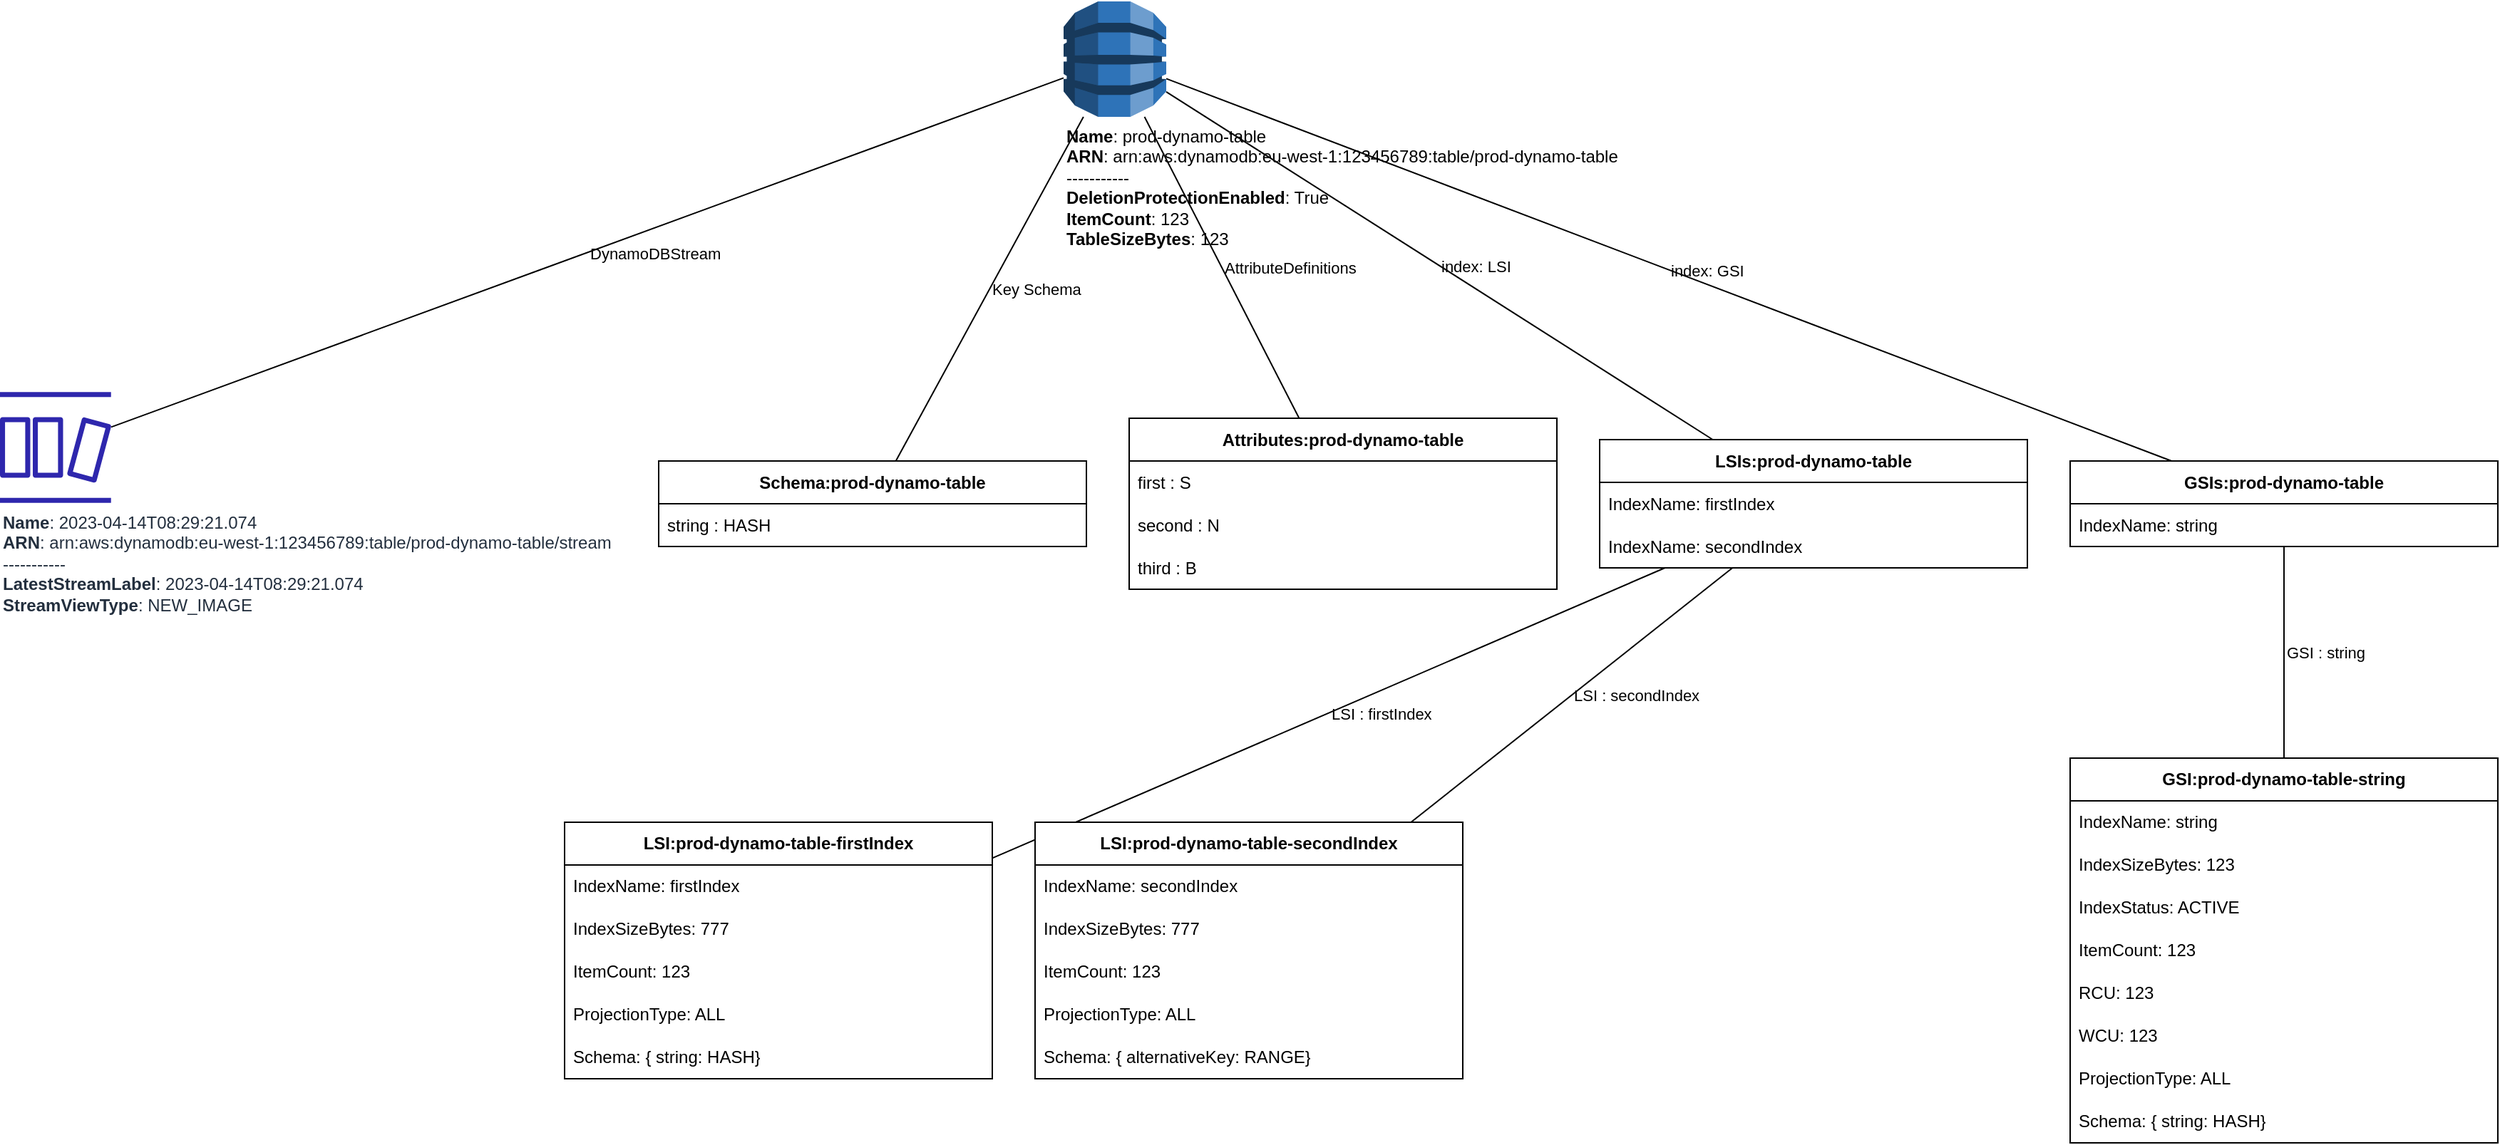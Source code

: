 <mxfile type="MultiCloud">
	<diagram id="diagram_1" name="AWS components">
		<mxGraphModel dx="1015" dy="661" grid="1" gridSize="10" guides="1" tooltips="1" connect="1" arrows="1" fold="1" page="1" pageScale="1" pageWidth="850" pageHeight="1100" math="0" shadow="0">
			<root>
				<mxCell id="0" />
				<mxCell id="1" parent="0" />
				<mxCell id="vertex:dynamo:arn:aws:dynamodb:eu-west-1:123456789:table/prod-dynamo-table" value="&lt;b&gt;Name&lt;/b&gt;: prod-dynamo-table&lt;BR&gt;&lt;b&gt;ARN&lt;/b&gt;: arn:aws:dynamodb:eu-west-1:123456789:table/prod-dynamo-table &lt;BR&gt;-----------&lt;BR&gt;&lt;b&gt;DeletionProtectionEnabled&lt;/b&gt;: True&lt;BR&gt;&lt;b&gt;ItemCount&lt;/b&gt;: 123&lt;BR&gt;&lt;b&gt;TableSizeBytes&lt;/b&gt;: 123" style="verticalLabelPosition=bottom;html=1;verticalAlign=top;aspect=fixed;align=left;pointerEvents=1;outlineConnect=0;dashed=0;verticalLabelPosition=bottom;verticalAlign=top;align=left;html=1;shape=mxgraph.aws3.dynamo_db;fillColor=#2E73B8;gradientColor=none;" parent="1" vertex="1">
					<!--vertex:prod-dynamo-table-->
					<mxGeometry width="72" height="81" as="geometry" x="746" />
				</mxCell>
				<mxCell id="vertex:dynamo_stream:arn:aws:dynamodb:eu-west-1:123456789:table/prod-dynamo-table/stream" value="&lt;b&gt;Name&lt;/b&gt;: 2023-04-14T08:29:21.074&lt;BR&gt;&lt;b&gt;ARN&lt;/b&gt;: arn:aws:dynamodb:eu-west-1:123456789:table/prod-dynamo-table/stream &lt;BR&gt;-----------&lt;BR&gt;&lt;b&gt;LatestStreamLabel&lt;/b&gt;: 2023-04-14T08:29:21.074&lt;BR&gt;&lt;b&gt;StreamViewType&lt;/b&gt;: NEW_IMAGE" style="verticalLabelPosition=bottom;html=1;verticalAlign=top;aspect=fixed;align=left;pointerEvents=1;sketch=0;outlineConnect=0;fontColor=#232F3E;gradientColor=none;fillColor=#2E27AD;strokeColor=none;dashed=0;verticalLabelPosition=bottom;verticalAlign=top;align=left;html=1;fontSize=12;fontStyle=0;aspect=fixed;pointerEvents=1;shape=mxgraph.aws4.dynamodb_stream" parent="1" vertex="1">
					<!--vertex:2023-04-14T08:29:21.074-->
					<mxGeometry width="78" height="78" as="geometry" y="274" />
				</mxCell>
				<mxCell id="edge:dynamo:arn:aws:dynamodb:eu-west-1:123456789:table/prod-dynamo-table:to:dynamo_stream:arn:aws:dynamodb:eu-west-1:123456789:table/prod-dynamo-table/stream" style="endFill=0;endArrow=none;endArrow=none;" parent="1" source="vertex:dynamo:arn:aws:dynamodb:eu-west-1:123456789:table/prod-dynamo-table" target="vertex:dynamo_stream:arn:aws:dynamodb:eu-west-1:123456789:table/prod-dynamo-table/stream" edge="2">
					<!--edge:dynamo:arn:aws:dynamodb:eu-west-1:123456789:table/prod-dynamo-table:to:dynamo_stream:arn:aws:dynamodb:eu-west-1:123456789:table/prod-dynamo-table/stream-->
					<mxGeometry as="geometry" />
				</mxCell>
				<mxCell id="label:dynamo:arn:aws:dynamodb:eu-west-1:123456789:table/prod-dynamo-table:to:dynamo_stream:arn:aws:dynamodb:eu-west-1:123456789:table/prod-dynamo-table/stream" value="DynamoDBStream" style="edgeLabel;html=1;align=left;verticalAlign=middle;resizable=0;points=[];labelBackgroundColor=none;" parent="edge:dynamo:arn:aws:dynamodb:eu-west-1:123456789:table/prod-dynamo-table:to:dynamo_stream:arn:aws:dynamodb:eu-west-1:123456789:table/prod-dynamo-table/stream" vertex="1" connectable="0">
					<mxGeometry relative="1" as="geometry">
						<mxPoint as="offset" />
					</mxGeometry>
				</mxCell>
				<mxCell id="vertex:Schema:prod-dynamo-table:list" value="&lt;b&gt;Schema:prod-dynamo-table&lt;/b&gt;" style="swimlane;fontStyle=0;childLayout=stackLayout;horizontal=1;startSize=30;horizontalStack=0;resizeParent=1;resizeParentMax=0;resizeLast=0;collapsible=1;marginBottom=0;whiteSpace=wrap;html=1;" parent="1" vertex="1">
					<mxGeometry width="300" height="60" as="geometry" x="462" y="322.5" />
				</mxCell>
				<mxCell id="vertex:Schema:prod-dynamo-table:row:0" value="string : HASH" style="text;strokeColor=none;fillColor=none;align=left;verticalAlign=middle;spacingLeft=4;spacingRight=4;overflow=hidden;points=[[0,0.5],[1,0.5]];portConstraint=eastwest;rotatable=0;whiteSpace=wrap;html=1;" parent="vertex:Schema:prod-dynamo-table:list" vertex="1">
					<mxGeometry width="300" height="30" as="geometry" y="30" />
				</mxCell>
				<mxCell id="edge:dynamo:arn:aws:dynamodb:eu-west-1:123456789:table/prod-dynamo-table:to:Schema:prod-dynamo-table:list" style="endFill=0;endArrow=none;endArrow=none;" parent="1" source="vertex:dynamo:arn:aws:dynamodb:eu-west-1:123456789:table/prod-dynamo-table" target="vertex:Schema:prod-dynamo-table:list" edge="2">
					<!--edge:dynamo:arn:aws:dynamodb:eu-west-1:123456789:table/prod-dynamo-table:to:Schema:prod-dynamo-table:list-->
					<mxGeometry as="geometry" />
				</mxCell>
				<mxCell id="label:dynamo:arn:aws:dynamodb:eu-west-1:123456789:table/prod-dynamo-table:to:Schema:prod-dynamo-table:list" value="Key Schema" style="edgeLabel;html=1;align=left;verticalAlign=middle;resizable=0;points=[];labelBackgroundColor=none;" parent="edge:dynamo:arn:aws:dynamodb:eu-west-1:123456789:table/prod-dynamo-table:to:Schema:prod-dynamo-table:list" vertex="1" connectable="0">
					<mxGeometry relative="1" as="geometry">
						<mxPoint as="offset" />
					</mxGeometry>
				</mxCell>
				<mxCell id="vertex:Attributes:prod-dynamo-table:list" value="&lt;b&gt;Attributes:prod-dynamo-table&lt;/b&gt;" style="swimlane;fontStyle=0;childLayout=stackLayout;horizontal=1;startSize=30;horizontalStack=0;resizeParent=1;resizeParentMax=0;resizeLast=0;collapsible=1;marginBottom=0;whiteSpace=wrap;html=1;" parent="1" vertex="1">
					<mxGeometry width="300" height="120" as="geometry" x="792" y="292.5" />
				</mxCell>
				<mxCell id="vertex:Attributes:prod-dynamo-table:row:0" value="first : S" style="text;strokeColor=none;fillColor=none;align=left;verticalAlign=middle;spacingLeft=4;spacingRight=4;overflow=hidden;points=[[0,0.5],[1,0.5]];portConstraint=eastwest;rotatable=0;whiteSpace=wrap;html=1;" parent="vertex:Attributes:prod-dynamo-table:list" vertex="1">
					<mxGeometry width="300" height="30" as="geometry" y="30" />
				</mxCell>
				<mxCell id="vertex:Attributes:prod-dynamo-table:row:1" value="second : N" style="text;strokeColor=none;fillColor=none;align=left;verticalAlign=middle;spacingLeft=4;spacingRight=4;overflow=hidden;points=[[0,0.5],[1,0.5]];portConstraint=eastwest;rotatable=0;whiteSpace=wrap;html=1;" parent="vertex:Attributes:prod-dynamo-table:list" vertex="1">
					<mxGeometry width="300" height="30" as="geometry" y="60" />
				</mxCell>
				<mxCell id="vertex:Attributes:prod-dynamo-table:row:2" value="third : B" style="text;strokeColor=none;fillColor=none;align=left;verticalAlign=middle;spacingLeft=4;spacingRight=4;overflow=hidden;points=[[0,0.5],[1,0.5]];portConstraint=eastwest;rotatable=0;whiteSpace=wrap;html=1;" parent="vertex:Attributes:prod-dynamo-table:list" vertex="1">
					<mxGeometry width="300" height="30" as="geometry" y="90" />
				</mxCell>
				<mxCell id="edge:dynamo:arn:aws:dynamodb:eu-west-1:123456789:table/prod-dynamo-table:to:Attributes:prod-dynamo-table:list" style="endFill=0;endArrow=none;endArrow=none;" parent="1" source="vertex:dynamo:arn:aws:dynamodb:eu-west-1:123456789:table/prod-dynamo-table" target="vertex:Attributes:prod-dynamo-table:list" edge="2">
					<!--edge:dynamo:arn:aws:dynamodb:eu-west-1:123456789:table/prod-dynamo-table:to:Attributes:prod-dynamo-table:list-->
					<mxGeometry as="geometry" />
				</mxCell>
				<mxCell id="label:dynamo:arn:aws:dynamodb:eu-west-1:123456789:table/prod-dynamo-table:to:Attributes:prod-dynamo-table:list" value="AttributeDefinitions" style="edgeLabel;html=1;align=left;verticalAlign=middle;resizable=0;points=[];labelBackgroundColor=none;" parent="edge:dynamo:arn:aws:dynamodb:eu-west-1:123456789:table/prod-dynamo-table:to:Attributes:prod-dynamo-table:list" vertex="1" connectable="0">
					<mxGeometry relative="1" as="geometry">
						<mxPoint as="offset" />
					</mxGeometry>
				</mxCell>
				<mxCell id="vertex:LSIs:prod-dynamo-table:list" value="&lt;b&gt;LSIs:prod-dynamo-table&lt;/b&gt;" style="swimlane;fontStyle=0;childLayout=stackLayout;horizontal=1;startSize=30;horizontalStack=0;resizeParent=1;resizeParentMax=0;resizeLast=0;collapsible=1;marginBottom=0;whiteSpace=wrap;html=1;" parent="1" vertex="1">
					<mxGeometry width="300" height="90" as="geometry" x="1122" y="307.5" />
				</mxCell>
				<mxCell id="vertex:LSIs:prod-dynamo-table:row:0" value="IndexName: firstIndex" style="text;strokeColor=none;fillColor=none;align=left;verticalAlign=middle;spacingLeft=4;spacingRight=4;overflow=hidden;points=[[0,0.5],[1,0.5]];portConstraint=eastwest;rotatable=0;whiteSpace=wrap;html=1;" parent="vertex:LSIs:prod-dynamo-table:list" vertex="1">
					<mxGeometry width="300" height="30" as="geometry" y="30" />
				</mxCell>
				<mxCell id="vertex:LSIs:prod-dynamo-table:row:1" value="IndexName: secondIndex" style="text;strokeColor=none;fillColor=none;align=left;verticalAlign=middle;spacingLeft=4;spacingRight=4;overflow=hidden;points=[[0,0.5],[1,0.5]];portConstraint=eastwest;rotatable=0;whiteSpace=wrap;html=1;" parent="vertex:LSIs:prod-dynamo-table:list" vertex="1">
					<mxGeometry width="300" height="30" as="geometry" y="60" />
				</mxCell>
				<mxCell id="edge:dynamo:arn:aws:dynamodb:eu-west-1:123456789:table/prod-dynamo-table:to:LSIs:prod-dynamo-table:list" style="endFill=0;endArrow=none;endArrow=none;" parent="1" source="vertex:dynamo:arn:aws:dynamodb:eu-west-1:123456789:table/prod-dynamo-table" target="vertex:LSIs:prod-dynamo-table:list" edge="2">
					<!--edge:dynamo:arn:aws:dynamodb:eu-west-1:123456789:table/prod-dynamo-table:to:LSIs:prod-dynamo-table:list-->
					<mxGeometry as="geometry" />
				</mxCell>
				<mxCell id="label:dynamo:arn:aws:dynamodb:eu-west-1:123456789:table/prod-dynamo-table:to:LSIs:prod-dynamo-table:list" value="index: LSI" style="edgeLabel;html=1;align=left;verticalAlign=middle;resizable=0;points=[];labelBackgroundColor=none;" parent="edge:dynamo:arn:aws:dynamodb:eu-west-1:123456789:table/prod-dynamo-table:to:LSIs:prod-dynamo-table:list" vertex="1" connectable="0">
					<mxGeometry relative="1" as="geometry">
						<mxPoint as="offset" />
					</mxGeometry>
				</mxCell>
				<mxCell id="vertex:LSI:prod-dynamo-table-firstIndex:list" value="&lt;b&gt;LSI:prod-dynamo-table-firstIndex&lt;/b&gt;" style="swimlane;fontStyle=0;childLayout=stackLayout;horizontal=1;startSize=30;horizontalStack=0;resizeParent=1;resizeParentMax=0;resizeLast=0;collapsible=1;marginBottom=0;whiteSpace=wrap;html=1;" parent="1" vertex="1">
					<mxGeometry width="300" height="180" as="geometry" x="396" y="576" />
				</mxCell>
				<mxCell id="vertex:LSI:prod-dynamo-table-firstIndex:row:0" value="IndexName: firstIndex" style="text;strokeColor=none;fillColor=none;align=left;verticalAlign=middle;spacingLeft=4;spacingRight=4;overflow=hidden;points=[[0,0.5],[1,0.5]];portConstraint=eastwest;rotatable=0;whiteSpace=wrap;html=1;" parent="vertex:LSI:prod-dynamo-table-firstIndex:list" vertex="1">
					<mxGeometry width="300" height="30" as="geometry" y="30" />
				</mxCell>
				<mxCell id="vertex:LSI:prod-dynamo-table-firstIndex:row:1" value="IndexSizeBytes: 777" style="text;strokeColor=none;fillColor=none;align=left;verticalAlign=middle;spacingLeft=4;spacingRight=4;overflow=hidden;points=[[0,0.5],[1,0.5]];portConstraint=eastwest;rotatable=0;whiteSpace=wrap;html=1;" parent="vertex:LSI:prod-dynamo-table-firstIndex:list" vertex="1">
					<mxGeometry width="300" height="30" as="geometry" y="60" />
				</mxCell>
				<mxCell id="vertex:LSI:prod-dynamo-table-firstIndex:row:2" value="ItemCount: 123" style="text;strokeColor=none;fillColor=none;align=left;verticalAlign=middle;spacingLeft=4;spacingRight=4;overflow=hidden;points=[[0,0.5],[1,0.5]];portConstraint=eastwest;rotatable=0;whiteSpace=wrap;html=1;" parent="vertex:LSI:prod-dynamo-table-firstIndex:list" vertex="1">
					<mxGeometry width="300" height="30" as="geometry" y="90" />
				</mxCell>
				<mxCell id="vertex:LSI:prod-dynamo-table-firstIndex:row:3" value="ProjectionType: ALL" style="text;strokeColor=none;fillColor=none;align=left;verticalAlign=middle;spacingLeft=4;spacingRight=4;overflow=hidden;points=[[0,0.5],[1,0.5]];portConstraint=eastwest;rotatable=0;whiteSpace=wrap;html=1;" parent="vertex:LSI:prod-dynamo-table-firstIndex:list" vertex="1">
					<mxGeometry width="300" height="30" as="geometry" y="120" />
				</mxCell>
				<mxCell id="vertex:LSI:prod-dynamo-table-firstIndex:row:4" value="Schema: { string: HASH}" style="text;strokeColor=none;fillColor=none;align=left;verticalAlign=middle;spacingLeft=4;spacingRight=4;overflow=hidden;points=[[0,0.5],[1,0.5]];portConstraint=eastwest;rotatable=0;whiteSpace=wrap;html=1;" parent="vertex:LSI:prod-dynamo-table-firstIndex:list" vertex="1">
					<mxGeometry width="300" height="30" as="geometry" y="150" />
				</mxCell>
				<mxCell id="edge:LSIs:prod-dynamo-table:list:to:LSI:prod-dynamo-table-firstIndex:list" style="endFill=0;endArrow=none;endArrow=none;" parent="1" source="vertex:LSIs:prod-dynamo-table:list" target="vertex:LSI:prod-dynamo-table-firstIndex:list" edge="2">
					<!--edge:LSIs:prod-dynamo-table:list:to:LSI:prod-dynamo-table-firstIndex:list-->
					<mxGeometry as="geometry" />
				</mxCell>
				<mxCell id="label:LSIs:prod-dynamo-table:list:to:LSI:prod-dynamo-table-firstIndex:list" value="LSI : firstIndex" style="edgeLabel;html=1;align=left;verticalAlign=middle;resizable=0;points=[];labelBackgroundColor=none;" parent="edge:LSIs:prod-dynamo-table:list:to:LSI:prod-dynamo-table-firstIndex:list" vertex="1" connectable="0">
					<mxGeometry relative="1" as="geometry">
						<mxPoint as="offset" />
					</mxGeometry>
				</mxCell>
				<mxCell id="vertex:LSI:prod-dynamo-table-secondIndex:list" value="&lt;b&gt;LSI:prod-dynamo-table-secondIndex&lt;/b&gt;" style="swimlane;fontStyle=0;childLayout=stackLayout;horizontal=1;startSize=30;horizontalStack=0;resizeParent=1;resizeParentMax=0;resizeLast=0;collapsible=1;marginBottom=0;whiteSpace=wrap;html=1;" parent="1" vertex="1">
					<mxGeometry width="300" height="180" as="geometry" x="726" y="576" />
				</mxCell>
				<mxCell id="vertex:LSI:prod-dynamo-table-secondIndex:row:0" value="IndexName: secondIndex" style="text;strokeColor=none;fillColor=none;align=left;verticalAlign=middle;spacingLeft=4;spacingRight=4;overflow=hidden;points=[[0,0.5],[1,0.5]];portConstraint=eastwest;rotatable=0;whiteSpace=wrap;html=1;" parent="vertex:LSI:prod-dynamo-table-secondIndex:list" vertex="1">
					<mxGeometry width="300" height="30" as="geometry" y="30" />
				</mxCell>
				<mxCell id="vertex:LSI:prod-dynamo-table-secondIndex:row:1" value="IndexSizeBytes: 777" style="text;strokeColor=none;fillColor=none;align=left;verticalAlign=middle;spacingLeft=4;spacingRight=4;overflow=hidden;points=[[0,0.5],[1,0.5]];portConstraint=eastwest;rotatable=0;whiteSpace=wrap;html=1;" parent="vertex:LSI:prod-dynamo-table-secondIndex:list" vertex="1">
					<mxGeometry width="300" height="30" as="geometry" y="60" />
				</mxCell>
				<mxCell id="vertex:LSI:prod-dynamo-table-secondIndex:row:2" value="ItemCount: 123" style="text;strokeColor=none;fillColor=none;align=left;verticalAlign=middle;spacingLeft=4;spacingRight=4;overflow=hidden;points=[[0,0.5],[1,0.5]];portConstraint=eastwest;rotatable=0;whiteSpace=wrap;html=1;" parent="vertex:LSI:prod-dynamo-table-secondIndex:list" vertex="1">
					<mxGeometry width="300" height="30" as="geometry" y="90" />
				</mxCell>
				<mxCell id="vertex:LSI:prod-dynamo-table-secondIndex:row:3" value="ProjectionType: ALL" style="text;strokeColor=none;fillColor=none;align=left;verticalAlign=middle;spacingLeft=4;spacingRight=4;overflow=hidden;points=[[0,0.5],[1,0.5]];portConstraint=eastwest;rotatable=0;whiteSpace=wrap;html=1;" parent="vertex:LSI:prod-dynamo-table-secondIndex:list" vertex="1">
					<mxGeometry width="300" height="30" as="geometry" y="120" />
				</mxCell>
				<mxCell id="vertex:LSI:prod-dynamo-table-secondIndex:row:4" value="Schema: { alternativeKey: RANGE}" style="text;strokeColor=none;fillColor=none;align=left;verticalAlign=middle;spacingLeft=4;spacingRight=4;overflow=hidden;points=[[0,0.5],[1,0.5]];portConstraint=eastwest;rotatable=0;whiteSpace=wrap;html=1;" parent="vertex:LSI:prod-dynamo-table-secondIndex:list" vertex="1">
					<mxGeometry width="300" height="30" as="geometry" y="150" />
				</mxCell>
				<mxCell id="edge:LSIs:prod-dynamo-table:list:to:LSI:prod-dynamo-table-secondIndex:list" style="endFill=0;endArrow=none;endArrow=none;" parent="1" source="vertex:LSIs:prod-dynamo-table:list" target="vertex:LSI:prod-dynamo-table-secondIndex:list" edge="2">
					<!--edge:LSIs:prod-dynamo-table:list:to:LSI:prod-dynamo-table-secondIndex:list-->
					<mxGeometry as="geometry" />
				</mxCell>
				<mxCell id="label:LSIs:prod-dynamo-table:list:to:LSI:prod-dynamo-table-secondIndex:list" value="LSI : secondIndex" style="edgeLabel;html=1;align=left;verticalAlign=middle;resizable=0;points=[];labelBackgroundColor=none;" parent="edge:LSIs:prod-dynamo-table:list:to:LSI:prod-dynamo-table-secondIndex:list" vertex="1" connectable="0">
					<mxGeometry relative="1" as="geometry">
						<mxPoint as="offset" />
					</mxGeometry>
				</mxCell>
				<mxCell id="vertex:GSIs:prod-dynamo-table:list" value="&lt;b&gt;GSIs:prod-dynamo-table&lt;/b&gt;" style="swimlane;fontStyle=0;childLayout=stackLayout;horizontal=1;startSize=30;horizontalStack=0;resizeParent=1;resizeParentMax=0;resizeLast=0;collapsible=1;marginBottom=0;whiteSpace=wrap;html=1;" parent="1" vertex="1">
					<mxGeometry width="300" height="60" as="geometry" x="1452" y="322.5" />
				</mxCell>
				<mxCell id="vertex:GSIs:prod-dynamo-table:row:0" value="IndexName: string" style="text;strokeColor=none;fillColor=none;align=left;verticalAlign=middle;spacingLeft=4;spacingRight=4;overflow=hidden;points=[[0,0.5],[1,0.5]];portConstraint=eastwest;rotatable=0;whiteSpace=wrap;html=1;" parent="vertex:GSIs:prod-dynamo-table:list" vertex="1">
					<mxGeometry width="300" height="30" as="geometry" y="30" />
				</mxCell>
				<mxCell id="edge:dynamo:arn:aws:dynamodb:eu-west-1:123456789:table/prod-dynamo-table:to:GSIs:prod-dynamo-table:list" style="endFill=0;endArrow=none;endArrow=none;" parent="1" source="vertex:dynamo:arn:aws:dynamodb:eu-west-1:123456789:table/prod-dynamo-table" target="vertex:GSIs:prod-dynamo-table:list" edge="2">
					<!--edge:dynamo:arn:aws:dynamodb:eu-west-1:123456789:table/prod-dynamo-table:to:GSIs:prod-dynamo-table:list-->
					<mxGeometry as="geometry" />
				</mxCell>
				<mxCell id="label:dynamo:arn:aws:dynamodb:eu-west-1:123456789:table/prod-dynamo-table:to:GSIs:prod-dynamo-table:list" value="index: GSI" style="edgeLabel;html=1;align=left;verticalAlign=middle;resizable=0;points=[];labelBackgroundColor=none;" parent="edge:dynamo:arn:aws:dynamodb:eu-west-1:123456789:table/prod-dynamo-table:to:GSIs:prod-dynamo-table:list" vertex="1" connectable="0">
					<mxGeometry relative="1" as="geometry">
						<mxPoint as="offset" />
					</mxGeometry>
				</mxCell>
				<mxCell id="vertex:GSI:prod-dynamo-table-string:list" value="&lt;b&gt;GSI:prod-dynamo-table-string&lt;/b&gt;" style="swimlane;fontStyle=0;childLayout=stackLayout;horizontal=1;startSize=30;horizontalStack=0;resizeParent=1;resizeParentMax=0;resizeLast=0;collapsible=1;marginBottom=0;whiteSpace=wrap;html=1;" parent="1" vertex="1">
					<mxGeometry width="300" height="270" as="geometry" x="1452" y="531" />
				</mxCell>
				<mxCell id="vertex:GSI:prod-dynamo-table-string:row:0" value="IndexName: string" style="text;strokeColor=none;fillColor=none;align=left;verticalAlign=middle;spacingLeft=4;spacingRight=4;overflow=hidden;points=[[0,0.5],[1,0.5]];portConstraint=eastwest;rotatable=0;whiteSpace=wrap;html=1;" parent="vertex:GSI:prod-dynamo-table-string:list" vertex="1">
					<mxGeometry width="300" height="30" as="geometry" y="30" />
				</mxCell>
				<mxCell id="vertex:GSI:prod-dynamo-table-string:row:1" value="IndexSizeBytes: 123" style="text;strokeColor=none;fillColor=none;align=left;verticalAlign=middle;spacingLeft=4;spacingRight=4;overflow=hidden;points=[[0,0.5],[1,0.5]];portConstraint=eastwest;rotatable=0;whiteSpace=wrap;html=1;" parent="vertex:GSI:prod-dynamo-table-string:list" vertex="1">
					<mxGeometry width="300" height="30" as="geometry" y="60" />
				</mxCell>
				<mxCell id="vertex:GSI:prod-dynamo-table-string:row:2" value="IndexStatus: ACTIVE" style="text;strokeColor=none;fillColor=none;align=left;verticalAlign=middle;spacingLeft=4;spacingRight=4;overflow=hidden;points=[[0,0.5],[1,0.5]];portConstraint=eastwest;rotatable=0;whiteSpace=wrap;html=1;" parent="vertex:GSI:prod-dynamo-table-string:list" vertex="1">
					<mxGeometry width="300" height="30" as="geometry" y="90" />
				</mxCell>
				<mxCell id="vertex:GSI:prod-dynamo-table-string:row:3" value="ItemCount: 123" style="text;strokeColor=none;fillColor=none;align=left;verticalAlign=middle;spacingLeft=4;spacingRight=4;overflow=hidden;points=[[0,0.5],[1,0.5]];portConstraint=eastwest;rotatable=0;whiteSpace=wrap;html=1;" parent="vertex:GSI:prod-dynamo-table-string:list" vertex="1">
					<mxGeometry width="300" height="30" as="geometry" y="120" />
				</mxCell>
				<mxCell id="vertex:GSI:prod-dynamo-table-string:row:4" value="RCU: 123" style="text;strokeColor=none;fillColor=none;align=left;verticalAlign=middle;spacingLeft=4;spacingRight=4;overflow=hidden;points=[[0,0.5],[1,0.5]];portConstraint=eastwest;rotatable=0;whiteSpace=wrap;html=1;" parent="vertex:GSI:prod-dynamo-table-string:list" vertex="1">
					<mxGeometry width="300" height="30" as="geometry" y="150" />
				</mxCell>
				<mxCell id="vertex:GSI:prod-dynamo-table-string:row:5" value="WCU: 123" style="text;strokeColor=none;fillColor=none;align=left;verticalAlign=middle;spacingLeft=4;spacingRight=4;overflow=hidden;points=[[0,0.5],[1,0.5]];portConstraint=eastwest;rotatable=0;whiteSpace=wrap;html=1;" parent="vertex:GSI:prod-dynamo-table-string:list" vertex="1">
					<mxGeometry width="300" height="30" as="geometry" y="180" />
				</mxCell>
				<mxCell id="vertex:GSI:prod-dynamo-table-string:row:6" value="ProjectionType: ALL" style="text;strokeColor=none;fillColor=none;align=left;verticalAlign=middle;spacingLeft=4;spacingRight=4;overflow=hidden;points=[[0,0.5],[1,0.5]];portConstraint=eastwest;rotatable=0;whiteSpace=wrap;html=1;" parent="vertex:GSI:prod-dynamo-table-string:list" vertex="1">
					<mxGeometry width="300" height="30" as="geometry" y="210" />
				</mxCell>
				<mxCell id="vertex:GSI:prod-dynamo-table-string:row:7" value="Schema: { string: HASH}" style="text;strokeColor=none;fillColor=none;align=left;verticalAlign=middle;spacingLeft=4;spacingRight=4;overflow=hidden;points=[[0,0.5],[1,0.5]];portConstraint=eastwest;rotatable=0;whiteSpace=wrap;html=1;" parent="vertex:GSI:prod-dynamo-table-string:list" vertex="1">
					<mxGeometry width="300" height="30" as="geometry" y="240" />
				</mxCell>
				<mxCell id="edge:GSIs:prod-dynamo-table:list:to:GSI:prod-dynamo-table-string:list" style="endFill=0;endArrow=none;endArrow=none;" parent="1" source="vertex:GSIs:prod-dynamo-table:list" target="vertex:GSI:prod-dynamo-table-string:list" edge="2">
					<!--edge:GSIs:prod-dynamo-table:list:to:GSI:prod-dynamo-table-string:list-->
					<mxGeometry as="geometry" />
				</mxCell>
				<mxCell id="label:GSIs:prod-dynamo-table:list:to:GSI:prod-dynamo-table-string:list" value="GSI : string" style="edgeLabel;html=1;align=left;verticalAlign=middle;resizable=0;points=[];labelBackgroundColor=none;" parent="edge:GSIs:prod-dynamo-table:list:to:GSI:prod-dynamo-table-string:list" vertex="1" connectable="0">
					<mxGeometry relative="1" as="geometry">
						<mxPoint as="offset" />
					</mxGeometry>
				</mxCell>
			</root>
		</mxGraphModel>
	</diagram>
</mxfile>